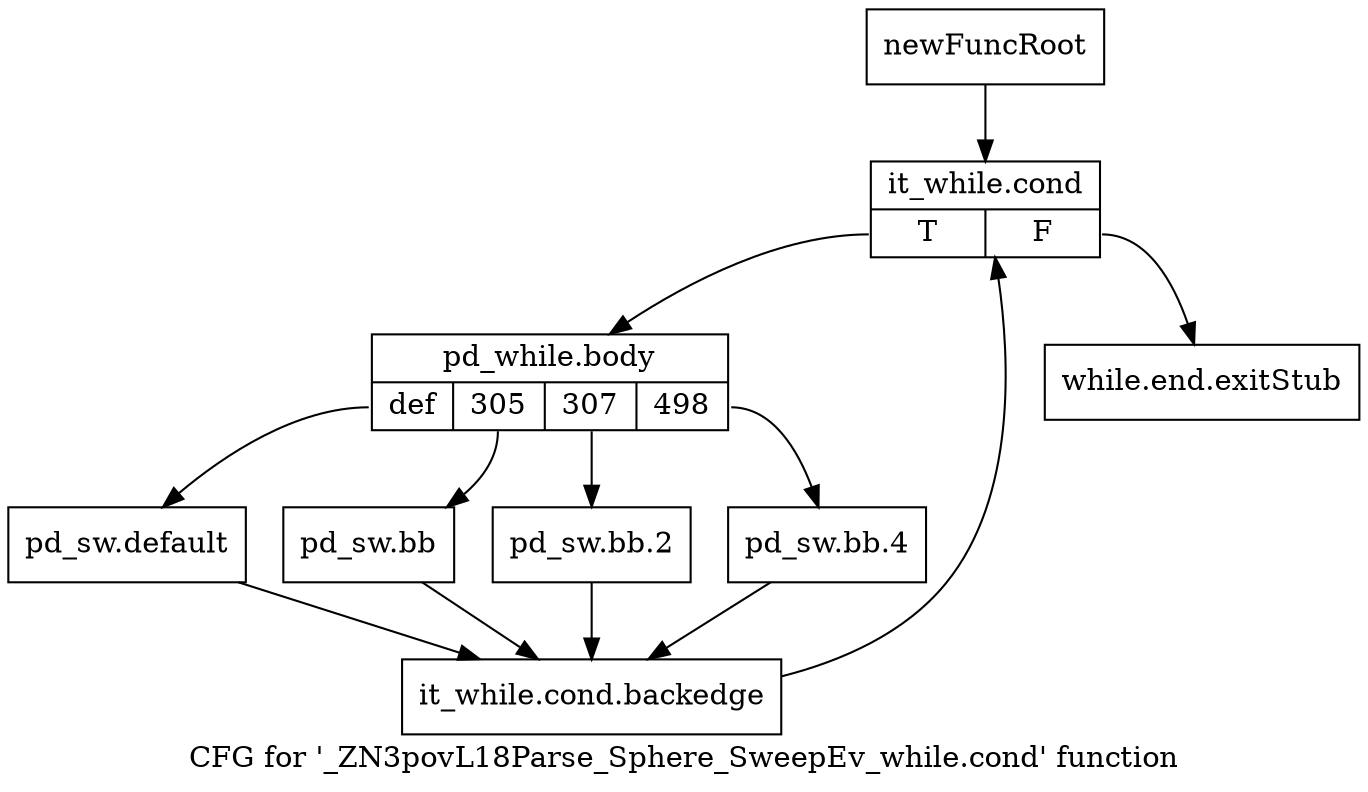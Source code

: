 digraph "CFG for '_ZN3povL18Parse_Sphere_SweepEv_while.cond' function" {
	label="CFG for '_ZN3povL18Parse_Sphere_SweepEv_while.cond' function";

	Node0x2764f20 [shape=record,label="{newFuncRoot}"];
	Node0x2764f20 -> Node0x2764fc0;
	Node0x2764f70 [shape=record,label="{while.end.exitStub}"];
	Node0x2764fc0 [shape=record,label="{it_while.cond|{<s0>T|<s1>F}}"];
	Node0x2764fc0:s0 -> Node0x2765010;
	Node0x2764fc0:s1 -> Node0x2764f70;
	Node0x2765010 [shape=record,label="{pd_while.body|{<s0>def|<s1>305|<s2>307|<s3>498}}"];
	Node0x2765010:s0 -> Node0x2765150;
	Node0x2765010:s1 -> Node0x2765100;
	Node0x2765010:s2 -> Node0x27650b0;
	Node0x2765010:s3 -> Node0x2765060;
	Node0x2765060 [shape=record,label="{pd_sw.bb.4}"];
	Node0x2765060 -> Node0x27651a0;
	Node0x27650b0 [shape=record,label="{pd_sw.bb.2}"];
	Node0x27650b0 -> Node0x27651a0;
	Node0x2765100 [shape=record,label="{pd_sw.bb}"];
	Node0x2765100 -> Node0x27651a0;
	Node0x2765150 [shape=record,label="{pd_sw.default}"];
	Node0x2765150 -> Node0x27651a0;
	Node0x27651a0 [shape=record,label="{it_while.cond.backedge}"];
	Node0x27651a0 -> Node0x2764fc0;
}
